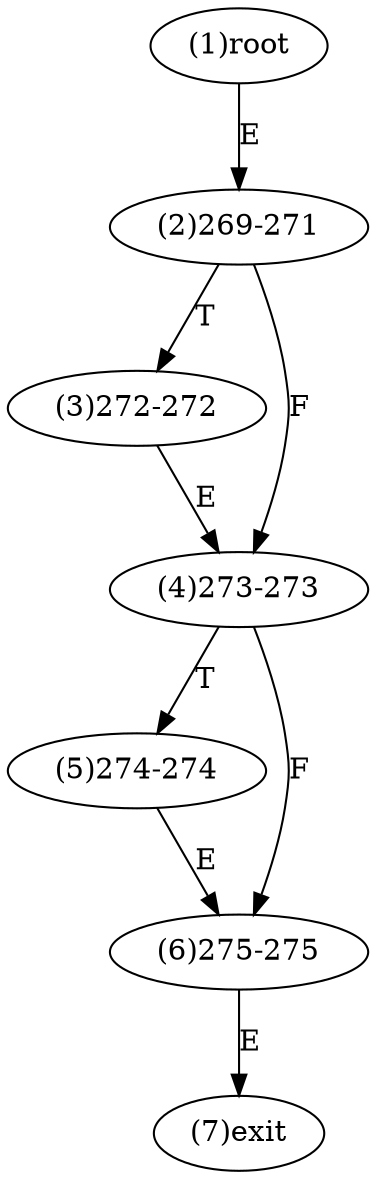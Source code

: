 digraph "" { 
1[ label="(1)root"];
2[ label="(2)269-271"];
3[ label="(3)272-272"];
4[ label="(4)273-273"];
5[ label="(5)274-274"];
6[ label="(6)275-275"];
7[ label="(7)exit"];
1->2[ label="E"];
2->4[ label="F"];
2->3[ label="T"];
3->4[ label="E"];
4->6[ label="F"];
4->5[ label="T"];
5->6[ label="E"];
6->7[ label="E"];
}